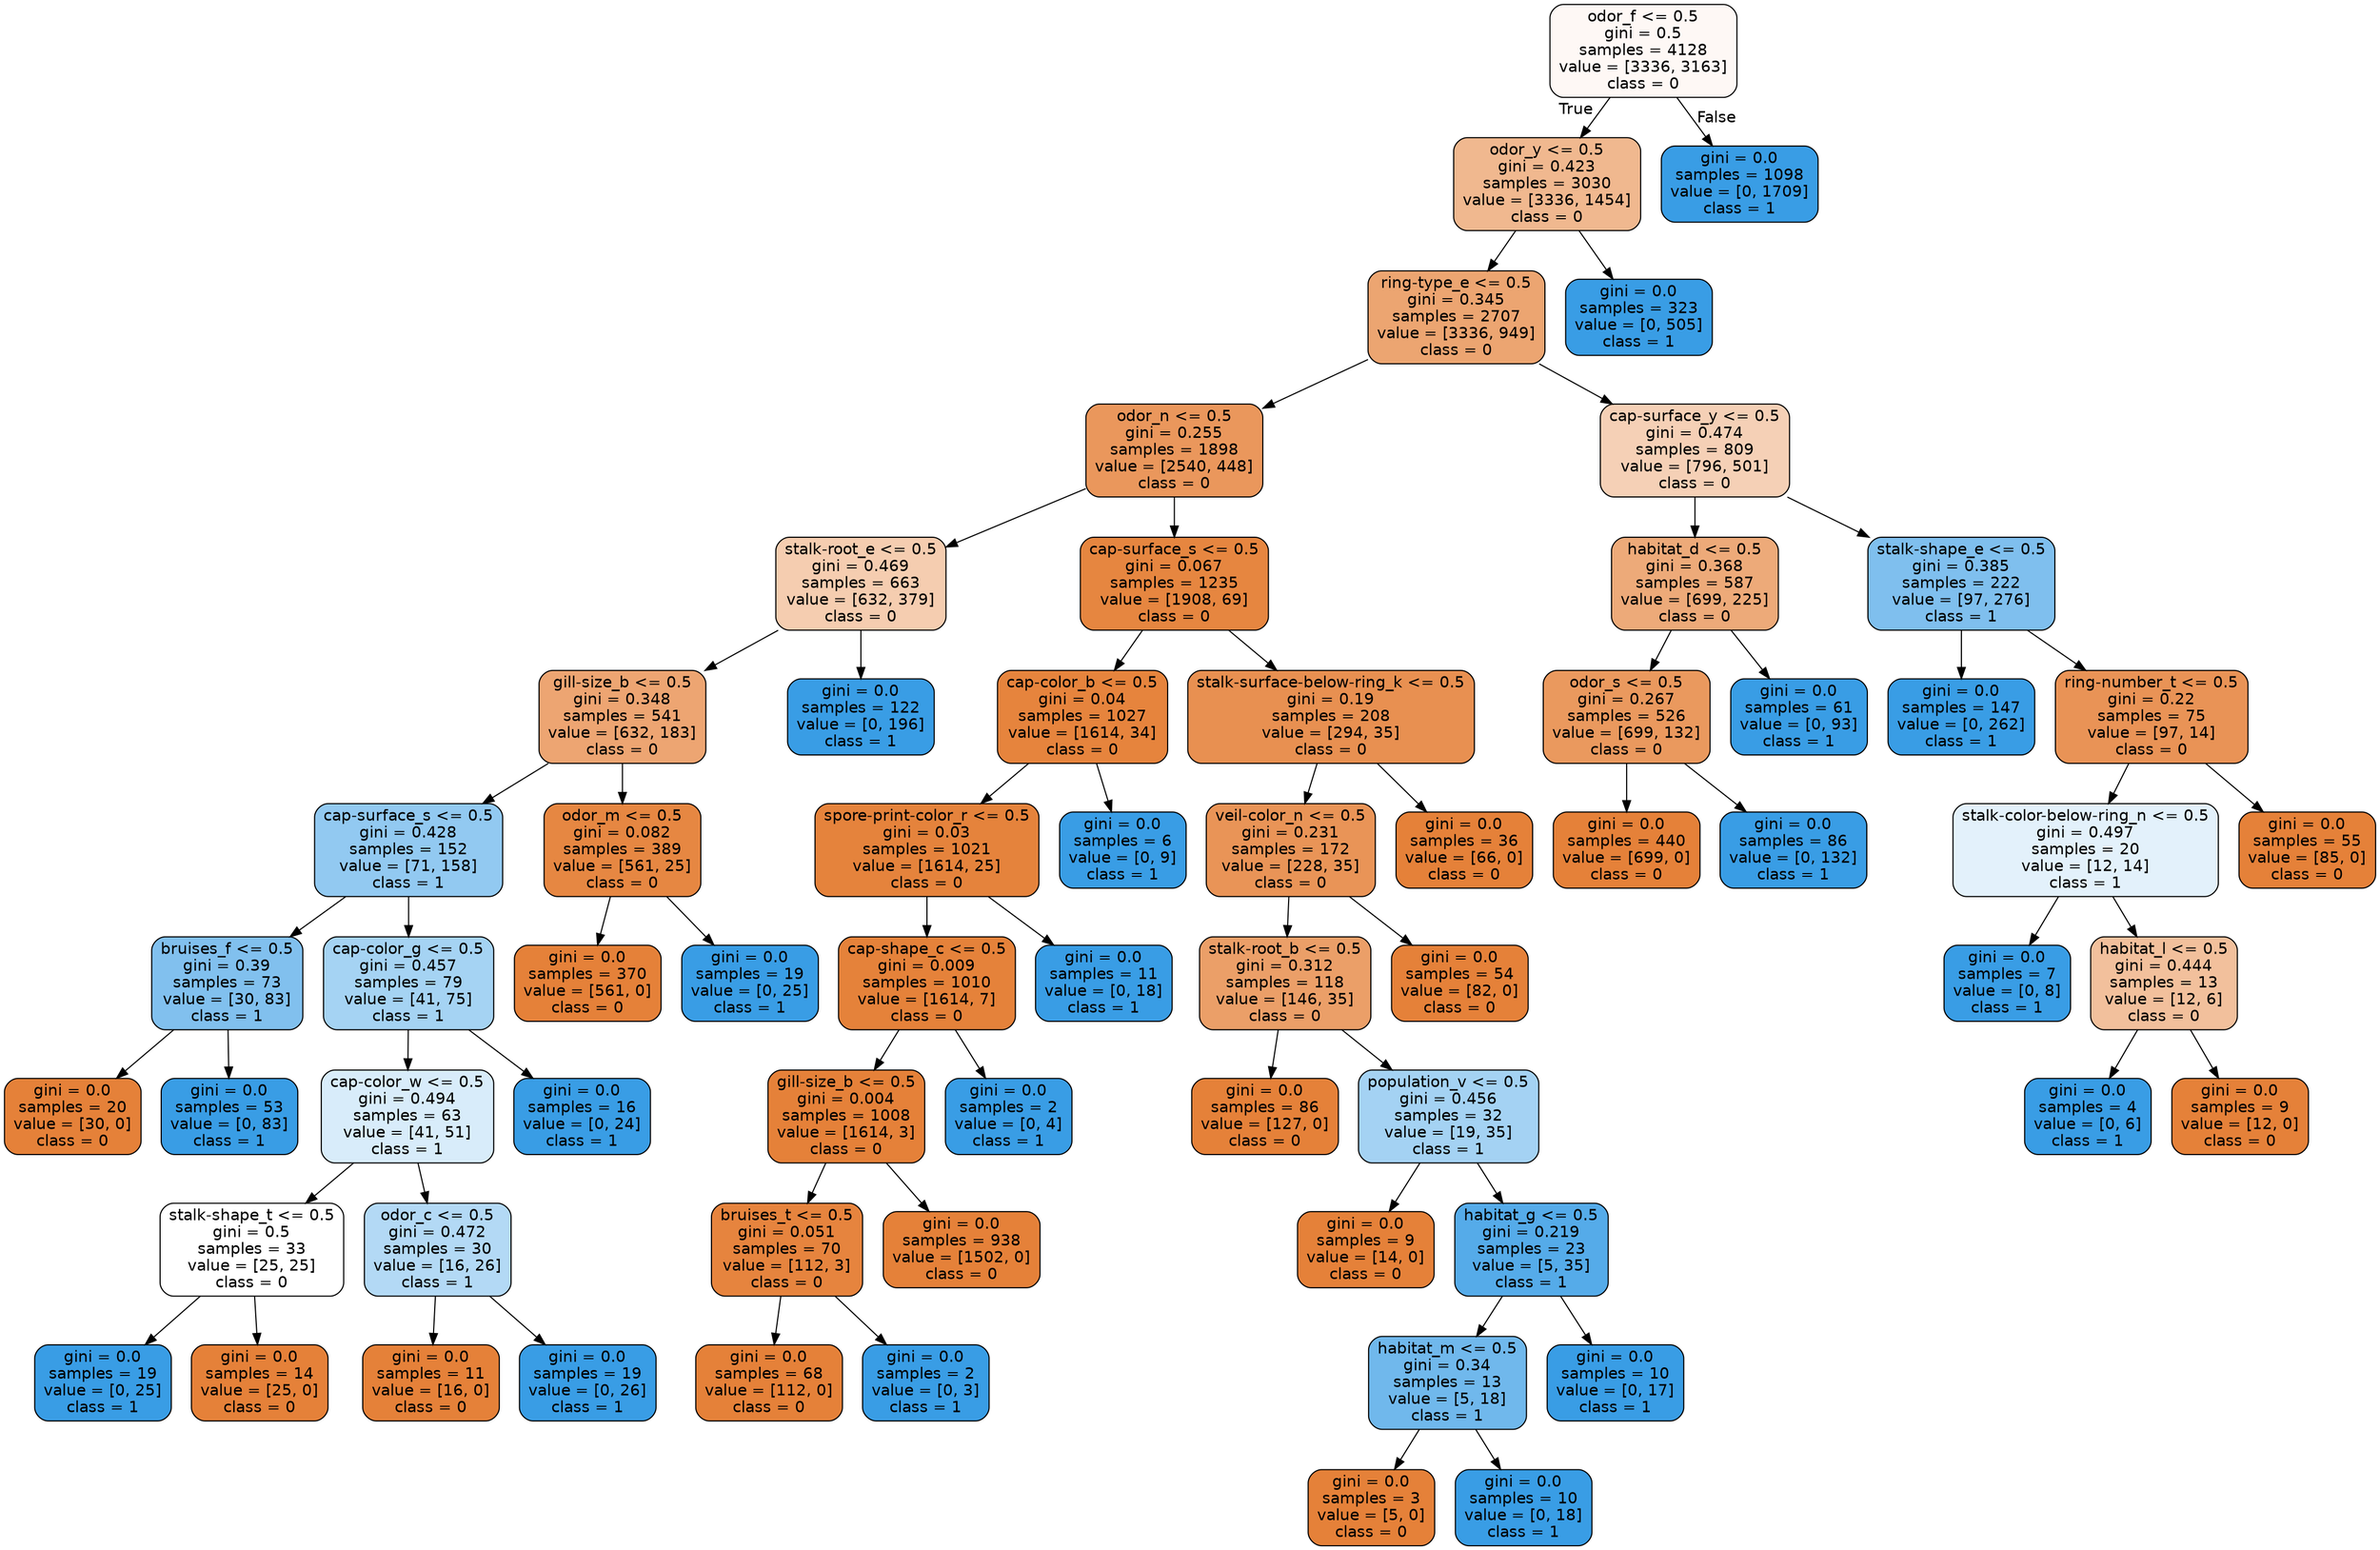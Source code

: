 digraph Tree {
node [shape=box, style="filled, rounded", color="black", fontname="helvetica"] ;
edge [fontname="helvetica"] ;
0 [label="odor_f <= 0.5\ngini = 0.5\nsamples = 4128\nvalue = [3336, 3163]\nclass = 0", fillcolor="#fef8f5"] ;
1 [label="odor_y <= 0.5\ngini = 0.423\nsamples = 3030\nvalue = [3336, 1454]\nclass = 0", fillcolor="#f0b88f"] ;
0 -> 1 [labeldistance=2.5, labelangle=45, headlabel="True"] ;
2 [label="ring-type_e <= 0.5\ngini = 0.345\nsamples = 2707\nvalue = [3336, 949]\nclass = 0", fillcolor="#eca571"] ;
1 -> 2 ;
3 [label="odor_n <= 0.5\ngini = 0.255\nsamples = 1898\nvalue = [2540, 448]\nclass = 0", fillcolor="#ea975c"] ;
2 -> 3 ;
4 [label="stalk-root_e <= 0.5\ngini = 0.469\nsamples = 663\nvalue = [632, 379]\nclass = 0", fillcolor="#f5cdb0"] ;
3 -> 4 ;
5 [label="gill-size_b <= 0.5\ngini = 0.348\nsamples = 541\nvalue = [632, 183]\nclass = 0", fillcolor="#eda572"] ;
4 -> 5 ;
6 [label="cap-surface_s <= 0.5\ngini = 0.428\nsamples = 152\nvalue = [71, 158]\nclass = 1", fillcolor="#92c9f1"] ;
5 -> 6 ;
7 [label="bruises_f <= 0.5\ngini = 0.39\nsamples = 73\nvalue = [30, 83]\nclass = 1", fillcolor="#81c0ee"] ;
6 -> 7 ;
8 [label="gini = 0.0\nsamples = 20\nvalue = [30, 0]\nclass = 0", fillcolor="#e58139"] ;
7 -> 8 ;
9 [label="gini = 0.0\nsamples = 53\nvalue = [0, 83]\nclass = 1", fillcolor="#399de5"] ;
7 -> 9 ;
10 [label="cap-color_g <= 0.5\ngini = 0.457\nsamples = 79\nvalue = [41, 75]\nclass = 1", fillcolor="#a5d3f3"] ;
6 -> 10 ;
11 [label="cap-color_w <= 0.5\ngini = 0.494\nsamples = 63\nvalue = [41, 51]\nclass = 1", fillcolor="#d8ecfa"] ;
10 -> 11 ;
12 [label="stalk-shape_t <= 0.5\ngini = 0.5\nsamples = 33\nvalue = [25, 25]\nclass = 0", fillcolor="#ffffff"] ;
11 -> 12 ;
13 [label="gini = 0.0\nsamples = 19\nvalue = [0, 25]\nclass = 1", fillcolor="#399de5"] ;
12 -> 13 ;
14 [label="gini = 0.0\nsamples = 14\nvalue = [25, 0]\nclass = 0", fillcolor="#e58139"] ;
12 -> 14 ;
15 [label="odor_c <= 0.5\ngini = 0.472\nsamples = 30\nvalue = [16, 26]\nclass = 1", fillcolor="#b3d9f5"] ;
11 -> 15 ;
16 [label="gini = 0.0\nsamples = 11\nvalue = [16, 0]\nclass = 0", fillcolor="#e58139"] ;
15 -> 16 ;
17 [label="gini = 0.0\nsamples = 19\nvalue = [0, 26]\nclass = 1", fillcolor="#399de5"] ;
15 -> 17 ;
18 [label="gini = 0.0\nsamples = 16\nvalue = [0, 24]\nclass = 1", fillcolor="#399de5"] ;
10 -> 18 ;
19 [label="odor_m <= 0.5\ngini = 0.082\nsamples = 389\nvalue = [561, 25]\nclass = 0", fillcolor="#e68742"] ;
5 -> 19 ;
20 [label="gini = 0.0\nsamples = 370\nvalue = [561, 0]\nclass = 0", fillcolor="#e58139"] ;
19 -> 20 ;
21 [label="gini = 0.0\nsamples = 19\nvalue = [0, 25]\nclass = 1", fillcolor="#399de5"] ;
19 -> 21 ;
22 [label="gini = 0.0\nsamples = 122\nvalue = [0, 196]\nclass = 1", fillcolor="#399de5"] ;
4 -> 22 ;
23 [label="cap-surface_s <= 0.5\ngini = 0.067\nsamples = 1235\nvalue = [1908, 69]\nclass = 0", fillcolor="#e68640"] ;
3 -> 23 ;
24 [label="cap-color_b <= 0.5\ngini = 0.04\nsamples = 1027\nvalue = [1614, 34]\nclass = 0", fillcolor="#e6843d"] ;
23 -> 24 ;
25 [label="spore-print-color_r <= 0.5\ngini = 0.03\nsamples = 1021\nvalue = [1614, 25]\nclass = 0", fillcolor="#e5833c"] ;
24 -> 25 ;
26 [label="cap-shape_c <= 0.5\ngini = 0.009\nsamples = 1010\nvalue = [1614, 7]\nclass = 0", fillcolor="#e5823a"] ;
25 -> 26 ;
27 [label="gill-size_b <= 0.5\ngini = 0.004\nsamples = 1008\nvalue = [1614, 3]\nclass = 0", fillcolor="#e58139"] ;
26 -> 27 ;
28 [label="bruises_t <= 0.5\ngini = 0.051\nsamples = 70\nvalue = [112, 3]\nclass = 0", fillcolor="#e6843e"] ;
27 -> 28 ;
29 [label="gini = 0.0\nsamples = 68\nvalue = [112, 0]\nclass = 0", fillcolor="#e58139"] ;
28 -> 29 ;
30 [label="gini = 0.0\nsamples = 2\nvalue = [0, 3]\nclass = 1", fillcolor="#399de5"] ;
28 -> 30 ;
31 [label="gini = 0.0\nsamples = 938\nvalue = [1502, 0]\nclass = 0", fillcolor="#e58139"] ;
27 -> 31 ;
32 [label="gini = 0.0\nsamples = 2\nvalue = [0, 4]\nclass = 1", fillcolor="#399de5"] ;
26 -> 32 ;
33 [label="gini = 0.0\nsamples = 11\nvalue = [0, 18]\nclass = 1", fillcolor="#399de5"] ;
25 -> 33 ;
34 [label="gini = 0.0\nsamples = 6\nvalue = [0, 9]\nclass = 1", fillcolor="#399de5"] ;
24 -> 34 ;
35 [label="stalk-surface-below-ring_k <= 0.5\ngini = 0.19\nsamples = 208\nvalue = [294, 35]\nclass = 0", fillcolor="#e89051"] ;
23 -> 35 ;
36 [label="veil-color_n <= 0.5\ngini = 0.231\nsamples = 172\nvalue = [228, 35]\nclass = 0", fillcolor="#e99457"] ;
35 -> 36 ;
37 [label="stalk-root_b <= 0.5\ngini = 0.312\nsamples = 118\nvalue = [146, 35]\nclass = 0", fillcolor="#eb9f68"] ;
36 -> 37 ;
38 [label="gini = 0.0\nsamples = 86\nvalue = [127, 0]\nclass = 0", fillcolor="#e58139"] ;
37 -> 38 ;
39 [label="population_v <= 0.5\ngini = 0.456\nsamples = 32\nvalue = [19, 35]\nclass = 1", fillcolor="#a4d2f3"] ;
37 -> 39 ;
40 [label="gini = 0.0\nsamples = 9\nvalue = [14, 0]\nclass = 0", fillcolor="#e58139"] ;
39 -> 40 ;
41 [label="habitat_g <= 0.5\ngini = 0.219\nsamples = 23\nvalue = [5, 35]\nclass = 1", fillcolor="#55abe9"] ;
39 -> 41 ;
42 [label="habitat_m <= 0.5\ngini = 0.34\nsamples = 13\nvalue = [5, 18]\nclass = 1", fillcolor="#70b8ec"] ;
41 -> 42 ;
43 [label="gini = 0.0\nsamples = 3\nvalue = [5, 0]\nclass = 0", fillcolor="#e58139"] ;
42 -> 43 ;
44 [label="gini = 0.0\nsamples = 10\nvalue = [0, 18]\nclass = 1", fillcolor="#399de5"] ;
42 -> 44 ;
45 [label="gini = 0.0\nsamples = 10\nvalue = [0, 17]\nclass = 1", fillcolor="#399de5"] ;
41 -> 45 ;
46 [label="gini = 0.0\nsamples = 54\nvalue = [82, 0]\nclass = 0", fillcolor="#e58139"] ;
36 -> 46 ;
47 [label="gini = 0.0\nsamples = 36\nvalue = [66, 0]\nclass = 0", fillcolor="#e58139"] ;
35 -> 47 ;
48 [label="cap-surface_y <= 0.5\ngini = 0.474\nsamples = 809\nvalue = [796, 501]\nclass = 0", fillcolor="#f5d0b6"] ;
2 -> 48 ;
49 [label="habitat_d <= 0.5\ngini = 0.368\nsamples = 587\nvalue = [699, 225]\nclass = 0", fillcolor="#edaa79"] ;
48 -> 49 ;
50 [label="odor_s <= 0.5\ngini = 0.267\nsamples = 526\nvalue = [699, 132]\nclass = 0", fillcolor="#ea995e"] ;
49 -> 50 ;
51 [label="gini = 0.0\nsamples = 440\nvalue = [699, 0]\nclass = 0", fillcolor="#e58139"] ;
50 -> 51 ;
52 [label="gini = 0.0\nsamples = 86\nvalue = [0, 132]\nclass = 1", fillcolor="#399de5"] ;
50 -> 52 ;
53 [label="gini = 0.0\nsamples = 61\nvalue = [0, 93]\nclass = 1", fillcolor="#399de5"] ;
49 -> 53 ;
54 [label="stalk-shape_e <= 0.5\ngini = 0.385\nsamples = 222\nvalue = [97, 276]\nclass = 1", fillcolor="#7fbfee"] ;
48 -> 54 ;
55 [label="gini = 0.0\nsamples = 147\nvalue = [0, 262]\nclass = 1", fillcolor="#399de5"] ;
54 -> 55 ;
56 [label="ring-number_t <= 0.5\ngini = 0.22\nsamples = 75\nvalue = [97, 14]\nclass = 0", fillcolor="#e99356"] ;
54 -> 56 ;
57 [label="stalk-color-below-ring_n <= 0.5\ngini = 0.497\nsamples = 20\nvalue = [12, 14]\nclass = 1", fillcolor="#e3f1fb"] ;
56 -> 57 ;
58 [label="gini = 0.0\nsamples = 7\nvalue = [0, 8]\nclass = 1", fillcolor="#399de5"] ;
57 -> 58 ;
59 [label="habitat_l <= 0.5\ngini = 0.444\nsamples = 13\nvalue = [12, 6]\nclass = 0", fillcolor="#f2c09c"] ;
57 -> 59 ;
60 [label="gini = 0.0\nsamples = 4\nvalue = [0, 6]\nclass = 1", fillcolor="#399de5"] ;
59 -> 60 ;
61 [label="gini = 0.0\nsamples = 9\nvalue = [12, 0]\nclass = 0", fillcolor="#e58139"] ;
59 -> 61 ;
62 [label="gini = 0.0\nsamples = 55\nvalue = [85, 0]\nclass = 0", fillcolor="#e58139"] ;
56 -> 62 ;
63 [label="gini = 0.0\nsamples = 323\nvalue = [0, 505]\nclass = 1", fillcolor="#399de5"] ;
1 -> 63 ;
64 [label="gini = 0.0\nsamples = 1098\nvalue = [0, 1709]\nclass = 1", fillcolor="#399de5"] ;
0 -> 64 [labeldistance=2.5, labelangle=-45, headlabel="False"] ;
}